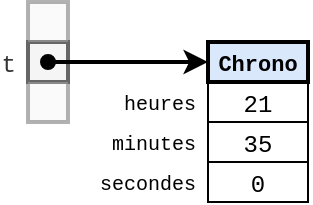 <mxfile version="15.2.7" type="device"><diagram id="MdRR3zWmcmfTaRKdMVfo" name="Page-1"><mxGraphModel dx="525" dy="320" grid="1" gridSize="10" guides="1" tooltips="1" connect="1" arrows="1" fold="1" page="1" pageScale="1" pageWidth="583" pageHeight="827" math="0" shadow="0"><root><mxCell id="0"/><mxCell id="1" parent="0"/><mxCell id="30" value="" style="group" parent="1" vertex="1" connectable="0"><mxGeometry x="250" y="200" width="110" height="80" as="geometry"/></mxCell><mxCell id="21" value="Chrono" style="text;spacingLeft=4;spacingRight=4;overflow=hidden;rotatable=0;points=[[0,0.5],[1,0.5]];portConstraint=eastwest;fontSize=11;align=center;fontFamily=Courier New;fontStyle=1;strokeColor=#000000;verticalAlign=middle;fillColor=#dae8fc;strokeWidth=2;" parent="30" vertex="1"><mxGeometry x="60" width="50" height="20" as="geometry"/></mxCell><mxCell id="23" value="21" style="text;spacingLeft=4;spacingRight=4;overflow=hidden;rotatable=0;points=[[0,0.5],[1,0.5]];portConstraint=eastwest;fontSize=12;align=center;fontFamily=Courier New;fontStyle=0;strokeColor=#000000;verticalAlign=middle;" parent="30" vertex="1"><mxGeometry x="60" y="20" width="50" height="20" as="geometry"/></mxCell><mxCell id="25" value="35" style="text;spacingLeft=4;spacingRight=4;overflow=hidden;rotatable=0;points=[[0,0.5],[1,0.5]];portConstraint=eastwest;fontSize=12;align=center;fontFamily=Courier New;fontStyle=0;strokeColor=#000000;verticalAlign=middle;" parent="30" vertex="1"><mxGeometry x="60" y="40" width="50" height="20" as="geometry"/></mxCell><mxCell id="26" value="0" style="text;spacingLeft=4;spacingRight=4;overflow=hidden;rotatable=0;points=[[0,0.5],[1,0.5]];portConstraint=eastwest;fontSize=12;align=center;fontFamily=Courier New;fontStyle=0;strokeColor=#000000;verticalAlign=middle;" parent="30" vertex="1"><mxGeometry x="60" y="60" width="50" height="20" as="geometry"/></mxCell><mxCell id="27" value="heures" style="text;spacingLeft=4;spacingRight=4;overflow=hidden;rotatable=0;points=[[0,0.5],[1,0.5]];portConstraint=eastwest;fontSize=10;align=right;fontFamily=Courier New;fontStyle=0;verticalAlign=middle;" parent="30" vertex="1"><mxGeometry y="20" width="60" height="20" as="geometry"/></mxCell><mxCell id="28" value="minutes" style="text;spacingLeft=4;spacingRight=4;overflow=hidden;rotatable=0;points=[[0,0.5],[1,0.5]];portConstraint=eastwest;fontSize=10;align=right;fontFamily=Courier New;fontStyle=0;verticalAlign=middle;" parent="30" vertex="1"><mxGeometry y="40" width="60" height="20" as="geometry"/></mxCell><mxCell id="29" value="secondes" style="text;spacingLeft=4;spacingRight=4;overflow=hidden;rotatable=0;points=[[0,0.5],[1,0.5]];portConstraint=eastwest;fontSize=10;align=right;fontFamily=Courier New;fontStyle=0;verticalAlign=middle;" parent="30" vertex="1"><mxGeometry y="60" width="60" height="20" as="geometry"/></mxCell><mxCell id="36" value="" style="group" parent="1" vertex="1" connectable="0"><mxGeometry x="220" y="180" width="20" height="60" as="geometry"/></mxCell><mxCell id="31" value="t" style="text;spacingLeft=4;spacingRight=4;overflow=hidden;rotatable=0;points=[[0,0.5],[1,0.5]];portConstraint=eastwest;fontSize=12;fontFamily=Courier New;align=right;verticalAlign=middle;labelPosition=left;verticalLabelPosition=middle;strokeWidth=2;fillColor=#f5f5f5;strokeColor=#666666;fontColor=#333333;" parent="36" vertex="1"><mxGeometry y="20" width="20" height="20" as="geometry"/></mxCell><mxCell id="32" value="" style="text;spacingLeft=4;spacingRight=4;overflow=hidden;rotatable=0;points=[[0,0.5],[1,0.5]];portConstraint=eastwest;fontSize=12;fontFamily=Courier New;align=right;verticalAlign=middle;labelPosition=left;verticalLabelPosition=middle;strokeWidth=2;fillColor=#f5f5f5;strokeColor=#666666;fontColor=#333333;opacity=50;" parent="36" vertex="1"><mxGeometry width="20" height="20" as="geometry"/></mxCell><mxCell id="35" value="" style="text;spacingLeft=4;spacingRight=4;overflow=hidden;rotatable=0;points=[[0,0.5],[1,0.5]];portConstraint=eastwest;fontSize=12;fontFamily=Courier New;align=right;verticalAlign=middle;labelPosition=left;verticalLabelPosition=middle;strokeWidth=2;fillColor=#f5f5f5;strokeColor=#666666;fontColor=#333333;opacity=50;" parent="36" vertex="1"><mxGeometry y="40" width="20" height="20" as="geometry"/></mxCell><mxCell id="34" style="edgeStyle=orthogonalEdgeStyle;rounded=0;orthogonalLoop=1;jettySize=auto;html=1;entryX=0;entryY=0.5;entryDx=0;entryDy=0;fontFamily=Courier New;shadow=0;sketch=0;sourcePerimeterSpacing=-10;startArrow=oval;startFill=1;strokeWidth=2;" parent="1" source="31" target="21" edge="1"><mxGeometry relative="1" as="geometry"/></mxCell></root></mxGraphModel></diagram></mxfile>